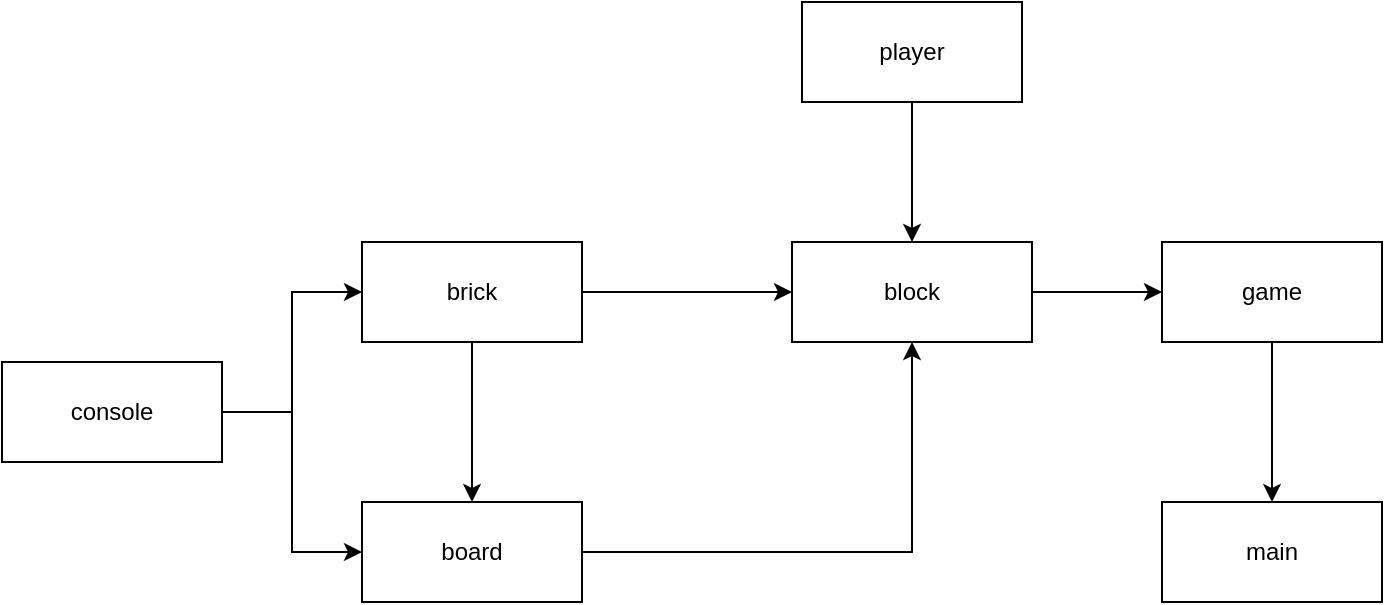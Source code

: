 <mxfile version="22.1.7" type="github">
  <diagram name="Page-1" id="x_zVUixFZ8YYlTAziIE7">
    <mxGraphModel dx="428" dy="735" grid="1" gridSize="10" guides="1" tooltips="1" connect="1" arrows="1" fold="1" page="1" pageScale="1" pageWidth="850" pageHeight="1100" math="0" shadow="0">
      <root>
        <mxCell id="0" />
        <mxCell id="1" parent="0" />
        <mxCell id="6Eu5JAQXPxXk4EKjPAYG-20" style="edgeStyle=orthogonalEdgeStyle;rounded=0;orthogonalLoop=1;jettySize=auto;html=1;entryX=0;entryY=0.5;entryDx=0;entryDy=0;" edge="1" parent="1" source="6Eu5JAQXPxXk4EKjPAYG-1" target="6Eu5JAQXPxXk4EKjPAYG-5">
          <mxGeometry relative="1" as="geometry" />
        </mxCell>
        <mxCell id="6Eu5JAQXPxXk4EKjPAYG-1" value="block" style="html=1;whiteSpace=wrap;" vertex="1" parent="1">
          <mxGeometry x="415" y="430" width="120" height="50" as="geometry" />
        </mxCell>
        <mxCell id="6Eu5JAQXPxXk4EKjPAYG-11" style="edgeStyle=orthogonalEdgeStyle;rounded=0;orthogonalLoop=1;jettySize=auto;html=1;entryX=0.5;entryY=1;entryDx=0;entryDy=0;" edge="1" parent="1" source="6Eu5JAQXPxXk4EKjPAYG-2" target="6Eu5JAQXPxXk4EKjPAYG-1">
          <mxGeometry relative="1" as="geometry" />
        </mxCell>
        <mxCell id="6Eu5JAQXPxXk4EKjPAYG-2" value="board" style="html=1;whiteSpace=wrap;" vertex="1" parent="1">
          <mxGeometry x="200" y="560" width="110" height="50" as="geometry" />
        </mxCell>
        <mxCell id="6Eu5JAQXPxXk4EKjPAYG-10" style="edgeStyle=orthogonalEdgeStyle;rounded=0;orthogonalLoop=1;jettySize=auto;html=1;exitX=1;exitY=0.5;exitDx=0;exitDy=0;entryX=0;entryY=0.5;entryDx=0;entryDy=0;" edge="1" parent="1" source="6Eu5JAQXPxXk4EKjPAYG-3" target="6Eu5JAQXPxXk4EKjPAYG-1">
          <mxGeometry relative="1" as="geometry" />
        </mxCell>
        <mxCell id="6Eu5JAQXPxXk4EKjPAYG-13" style="edgeStyle=orthogonalEdgeStyle;rounded=0;orthogonalLoop=1;jettySize=auto;html=1;entryX=0.5;entryY=0;entryDx=0;entryDy=0;" edge="1" parent="1" source="6Eu5JAQXPxXk4EKjPAYG-3" target="6Eu5JAQXPxXk4EKjPAYG-2">
          <mxGeometry relative="1" as="geometry" />
        </mxCell>
        <mxCell id="6Eu5JAQXPxXk4EKjPAYG-3" value="brick" style="html=1;whiteSpace=wrap;" vertex="1" parent="1">
          <mxGeometry x="200" y="430" width="110" height="50" as="geometry" />
        </mxCell>
        <mxCell id="6Eu5JAQXPxXk4EKjPAYG-17" style="edgeStyle=orthogonalEdgeStyle;rounded=0;orthogonalLoop=1;jettySize=auto;html=1;entryX=0;entryY=0.5;entryDx=0;entryDy=0;" edge="1" parent="1" source="6Eu5JAQXPxXk4EKjPAYG-4" target="6Eu5JAQXPxXk4EKjPAYG-2">
          <mxGeometry relative="1" as="geometry" />
        </mxCell>
        <mxCell id="6Eu5JAQXPxXk4EKjPAYG-18" style="edgeStyle=orthogonalEdgeStyle;rounded=0;orthogonalLoop=1;jettySize=auto;html=1;entryX=0;entryY=0.5;entryDx=0;entryDy=0;" edge="1" parent="1" source="6Eu5JAQXPxXk4EKjPAYG-4" target="6Eu5JAQXPxXk4EKjPAYG-3">
          <mxGeometry relative="1" as="geometry" />
        </mxCell>
        <mxCell id="6Eu5JAQXPxXk4EKjPAYG-4" value="console" style="html=1;whiteSpace=wrap;" vertex="1" parent="1">
          <mxGeometry x="20" y="490" width="110" height="50" as="geometry" />
        </mxCell>
        <mxCell id="6Eu5JAQXPxXk4EKjPAYG-21" style="edgeStyle=orthogonalEdgeStyle;rounded=0;orthogonalLoop=1;jettySize=auto;html=1;" edge="1" parent="1" source="6Eu5JAQXPxXk4EKjPAYG-5" target="6Eu5JAQXPxXk4EKjPAYG-22">
          <mxGeometry relative="1" as="geometry">
            <mxPoint x="705" y="630" as="targetPoint" />
          </mxGeometry>
        </mxCell>
        <mxCell id="6Eu5JAQXPxXk4EKjPAYG-5" value="game" style="html=1;whiteSpace=wrap;" vertex="1" parent="1">
          <mxGeometry x="600" y="430" width="110" height="50" as="geometry" />
        </mxCell>
        <mxCell id="6Eu5JAQXPxXk4EKjPAYG-12" style="edgeStyle=orthogonalEdgeStyle;rounded=0;orthogonalLoop=1;jettySize=auto;html=1;entryX=0.5;entryY=0;entryDx=0;entryDy=0;" edge="1" parent="1" source="6Eu5JAQXPxXk4EKjPAYG-6" target="6Eu5JAQXPxXk4EKjPAYG-1">
          <mxGeometry relative="1" as="geometry" />
        </mxCell>
        <mxCell id="6Eu5JAQXPxXk4EKjPAYG-6" value="player" style="html=1;whiteSpace=wrap;" vertex="1" parent="1">
          <mxGeometry x="420" y="310" width="110" height="50" as="geometry" />
        </mxCell>
        <mxCell id="6Eu5JAQXPxXk4EKjPAYG-22" value="main" style="html=1;whiteSpace=wrap;" vertex="1" parent="1">
          <mxGeometry x="600" y="560" width="110" height="50" as="geometry" />
        </mxCell>
      </root>
    </mxGraphModel>
  </diagram>
</mxfile>
